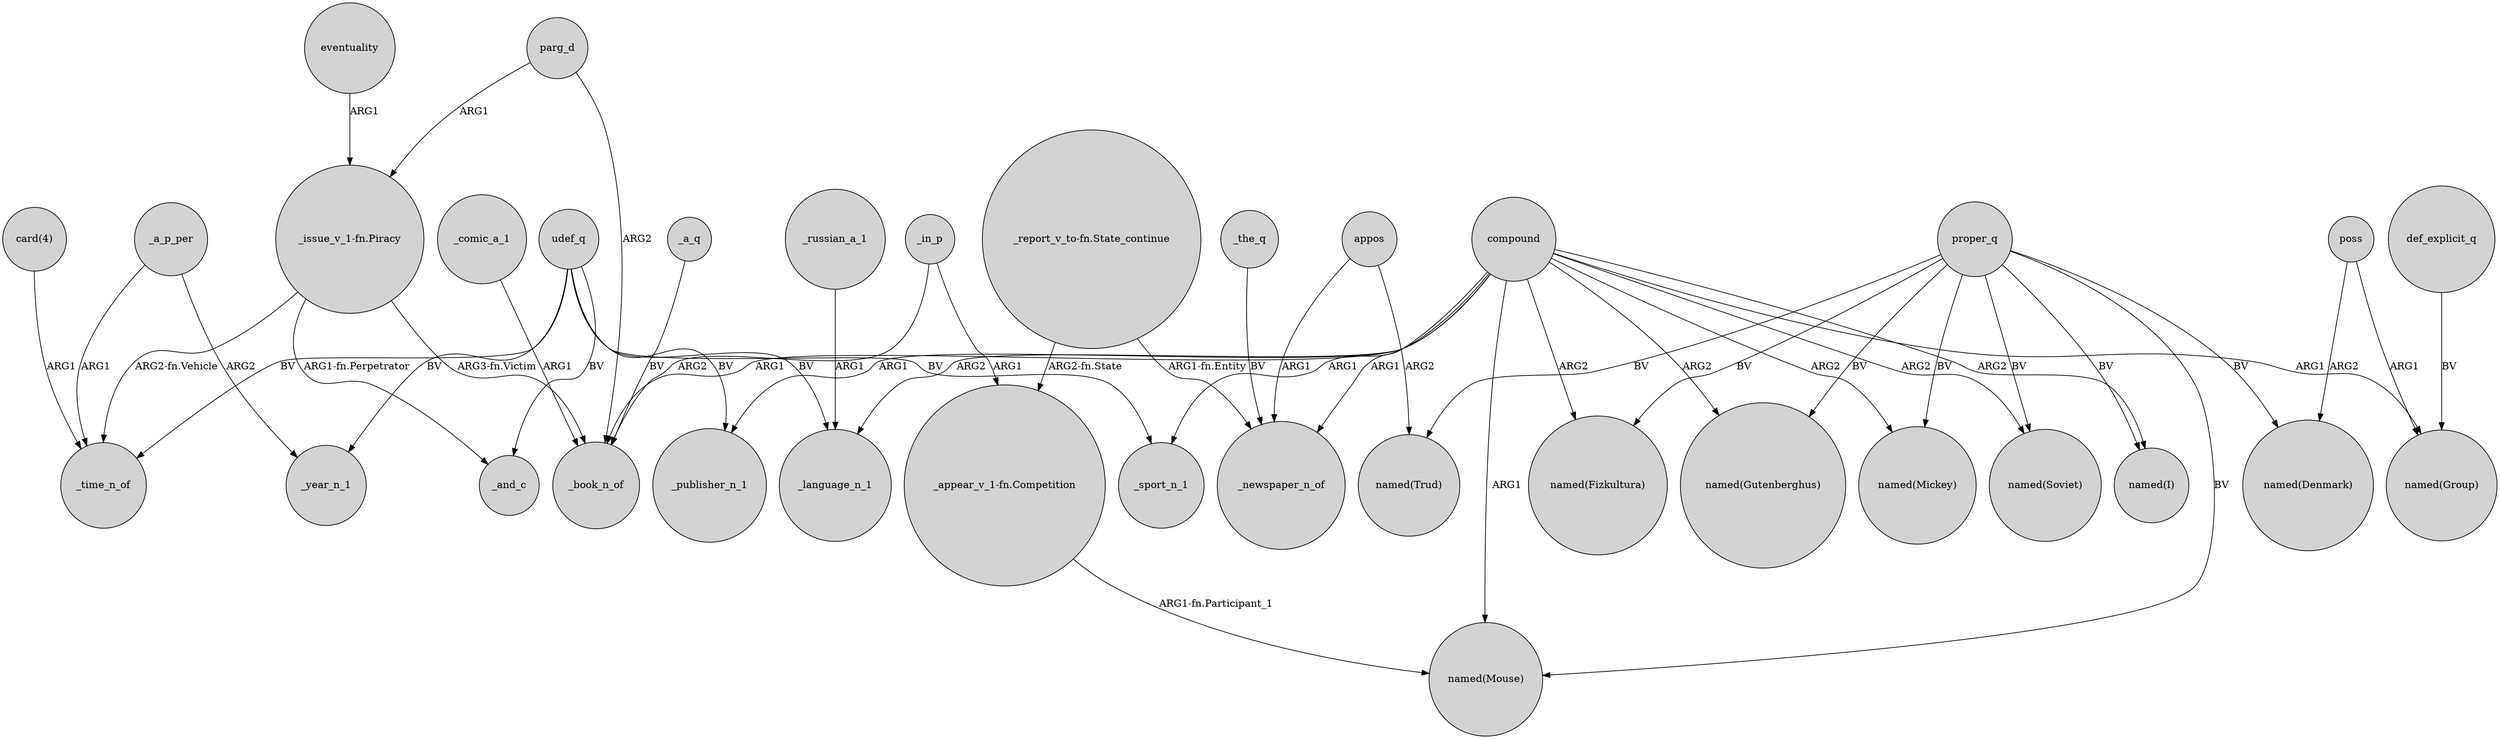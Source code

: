 digraph {
	node [shape=circle style=filled]
	proper_q -> "named(Gutenberghus)" [label=BV]
	compound -> _publisher_n_1 [label=ARG1]
	_a_p_per -> _time_n_of [label=ARG1]
	"_report_v_to-fn.State_continue" -> _newspaper_n_of [label="ARG1-fn.Entity"]
	udef_q -> _time_n_of [label=BV]
	udef_q -> _language_n_1 [label=BV]
	"_report_v_to-fn.State_continue" -> "_appear_v_1-fn.Competition" [label="ARG2-fn.State"]
	compound -> "named(Group)" [label=ARG1]
	proper_q -> "named(Mouse)" [label=BV]
	_comic_a_1 -> _book_n_of [label=ARG1]
	_a_p_per -> _year_n_1 [label=ARG2]
	compound -> "named(Mickey)" [label=ARG2]
	udef_q -> _and_c [label=BV]
	compound -> _book_n_of [label=ARG1]
	_russian_a_1 -> _language_n_1 [label=ARG1]
	def_explicit_q -> "named(Group)" [label=BV]
	proper_q -> "named(Trud)" [label=BV]
	compound -> "named(Gutenberghus)" [label=ARG2]
	compound -> "named(Soviet)" [label=ARG2]
	appos -> "named(Trud)" [label=ARG2]
	_a_q -> _book_n_of [label=BV]
	compound -> _language_n_1 [label=ARG2]
	"_issue_v_1-fn.Piracy" -> _book_n_of [label="ARG3-fn.Victim"]
	"_issue_v_1-fn.Piracy" -> _time_n_of [label="ARG2-fn.Vehicle"]
	poss -> "named(Group)" [label=ARG1]
	_in_p -> "_appear_v_1-fn.Competition" [label=ARG1]
	_in_p -> _book_n_of [label=ARG2]
	"_appear_v_1-fn.Competition" -> "named(Mouse)" [label="ARG1-fn.Participant_1"]
	eventuality -> "_issue_v_1-fn.Piracy" [label=ARG1]
	parg_d -> _book_n_of [label=ARG2]
	_the_q -> _newspaper_n_of [label=BV]
	proper_q -> "named(Denmark)" [label=BV]
	parg_d -> "_issue_v_1-fn.Piracy" [label=ARG1]
	"card(4)" -> _time_n_of [label=ARG1]
	compound -> "named(I)" [label=ARG2]
	proper_q -> "named(Mickey)" [label=BV]
	compound -> _newspaper_n_of [label=ARG1]
	udef_q -> _sport_n_1 [label=BV]
	compound -> _sport_n_1 [label=ARG1]
	udef_q -> _year_n_1 [label=BV]
	poss -> "named(Denmark)" [label=ARG2]
	appos -> _newspaper_n_of [label=ARG1]
	proper_q -> "named(I)" [label=BV]
	compound -> "named(Fizkultura)" [label=ARG2]
	udef_q -> _publisher_n_1 [label=BV]
	compound -> "named(Mouse)" [label=ARG1]
	proper_q -> "named(Soviet)" [label=BV]
	proper_q -> "named(Fizkultura)" [label=BV]
	"_issue_v_1-fn.Piracy" -> _and_c [label="ARG1-fn.Perpetrator"]
}
